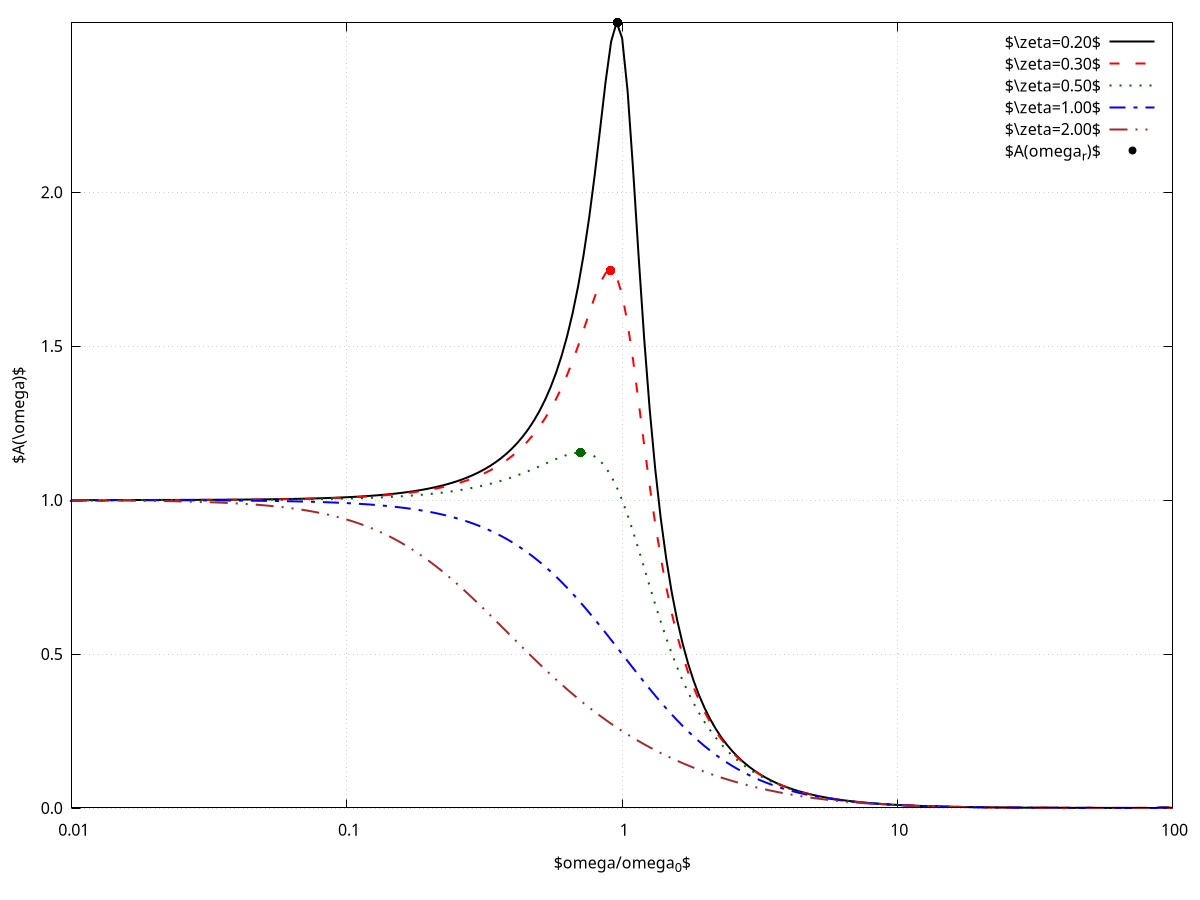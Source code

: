 # vim: set syntax=gnuplot:
set term epslatex size 12cm,5cm;
set output "lpas9/oscil/aw.tex";

w(t) = 10**t;
wr(z) = sqrt(1-2*z**2);
Ar(z) = A(wr(z),z);
T1(z) = 2 * z;
D(w,z) = (1-w**2)**2 + (T1(z)*w)**2;
P(w,z) = (1-w**2)/D(w,z);
Q(w,z) = -T1(z)*w/D(w,z);
A(w,z) = sqrt(P(w,z)**2 + Q(w,z)**2);
phi(w,z) = 180/pi * atan2(Q(w,z), P(w,z));

set key right top;
set xlabel '$\omega/\omega_0$';
set xtics (0.01, 0.10, 1.00, 10.00, 100.00);
set grid;
set ylabel '$A(\omega)$';
set ytics (0.0, 0.5, 1.0, 1.5, 2.0);
set format y '%2.1f';


set style line 1 lc "black"      lt 1 lw 2 pt 7 ps 1;
set style line 2 lc "red"        dt 2 lw 2 pt 7 ps 1;
set style line 3 lc "dark-green" dt 3 lw 2 pt 7 ps 1;
set style line 4 lc "blue"       dt 4 lw 2 pt 7 ps 1;
set style line 5 lc "brown"      dt 5 lw 2 pt 7 ps 1;

set logscale x 10;

plot sample [t=-2:2:0.02] '+' using (w(t)):(A(w(t),0.20)) with lines ls 1 title '$\zeta=0.20$', \
            [t=-2:2:0.02] '+' using (w(t)):(A(w(t),0.30)) with lines ls 2 title '$\zeta=0.30$', \
            [t=-2:2:0.02] '+' using (w(t)):(A(w(t),0.50)) with lines ls 3 title '$\zeta=0.50$', \
            [t=-2:2:0.02] '+' using (w(t)):(A(w(t),1.00)) with lines ls 4 title '$\zeta=1.00$', \
            [t=-2:2:0.02] '+' using (w(t)):(A(w(t),2.00)) with lines ls 5 title '$\zeta=2.00$', \
            t=0.20 '+' using (wr(t)):(Ar(t))  with points ls 1 title '$A(\omega_r)$', \
            t=0.30 '+' using (wr(t)):(Ar(t))  with points ls 2 notitle, \
            t=0.50 '+' using (wr(t)):(Ar(t))  with points ls 3 notitle;
